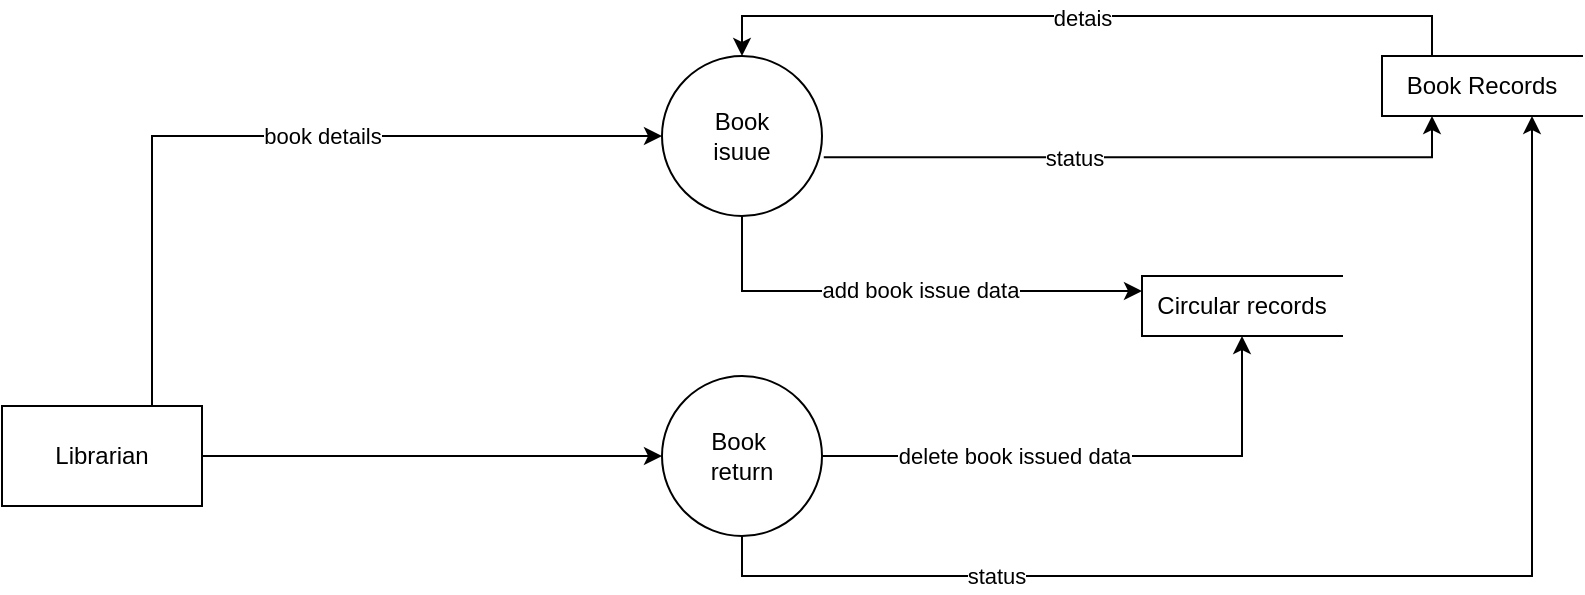 <mxfile version="24.6.4" type="device">
  <diagram name="Page-1" id="LS-HEjnhlWpU-HpajXqx">
    <mxGraphModel dx="958" dy="607" grid="1" gridSize="10" guides="1" tooltips="1" connect="1" arrows="1" fold="1" page="1" pageScale="1" pageWidth="827" pageHeight="1169" math="0" shadow="0">
      <root>
        <mxCell id="0" />
        <mxCell id="1" parent="0" />
        <mxCell id="uFIxf6y6ZIzwiU4qLeei-24" style="edgeStyle=orthogonalEdgeStyle;rounded=0;orthogonalLoop=1;jettySize=auto;html=1;exitX=1.011;exitY=0.633;exitDx=0;exitDy=0;entryX=0.25;entryY=1;entryDx=0;entryDy=0;exitPerimeter=0;" edge="1" parent="1" source="uFIxf6y6ZIzwiU4qLeei-1" target="uFIxf6y6ZIzwiU4qLeei-11">
          <mxGeometry relative="1" as="geometry" />
        </mxCell>
        <mxCell id="uFIxf6y6ZIzwiU4qLeei-25" value="status" style="edgeLabel;html=1;align=center;verticalAlign=middle;resizable=0;points=[];" vertex="1" connectable="0" parent="uFIxf6y6ZIzwiU4qLeei-24">
          <mxGeometry x="-0.269" relative="1" as="geometry">
            <mxPoint x="6" as="offset" />
          </mxGeometry>
        </mxCell>
        <mxCell id="uFIxf6y6ZIzwiU4qLeei-33" style="edgeStyle=orthogonalEdgeStyle;rounded=0;orthogonalLoop=1;jettySize=auto;html=1;exitX=0.5;exitY=1;exitDx=0;exitDy=0;entryX=0;entryY=0.25;entryDx=0;entryDy=0;" edge="1" parent="1" source="uFIxf6y6ZIzwiU4qLeei-1" target="uFIxf6y6ZIzwiU4qLeei-32">
          <mxGeometry relative="1" as="geometry" />
        </mxCell>
        <mxCell id="uFIxf6y6ZIzwiU4qLeei-35" value="add book issue data" style="edgeLabel;html=1;align=center;verticalAlign=middle;resizable=0;points=[];" vertex="1" connectable="0" parent="uFIxf6y6ZIzwiU4qLeei-33">
          <mxGeometry x="0.072" y="-1" relative="1" as="geometry">
            <mxPoint x="-1" y="-2" as="offset" />
          </mxGeometry>
        </mxCell>
        <mxCell id="uFIxf6y6ZIzwiU4qLeei-1" value="Book&lt;div&gt;isuue&lt;/div&gt;" style="shape=ellipse;html=1;dashed=0;whiteSpace=wrap;aspect=fixed;perimeter=ellipsePerimeter;" vertex="1" parent="1">
          <mxGeometry x="360" y="80" width="80" height="80" as="geometry" />
        </mxCell>
        <mxCell id="uFIxf6y6ZIzwiU4qLeei-16" style="edgeStyle=orthogonalEdgeStyle;rounded=0;orthogonalLoop=1;jettySize=auto;html=1;exitX=0.5;exitY=1;exitDx=0;exitDy=0;entryX=0.75;entryY=1;entryDx=0;entryDy=0;" edge="1" parent="1" source="uFIxf6y6ZIzwiU4qLeei-2" target="uFIxf6y6ZIzwiU4qLeei-11">
          <mxGeometry relative="1" as="geometry" />
        </mxCell>
        <mxCell id="uFIxf6y6ZIzwiU4qLeei-26" value="status" style="edgeLabel;html=1;align=center;verticalAlign=middle;resizable=0;points=[];" vertex="1" connectable="0" parent="uFIxf6y6ZIzwiU4qLeei-16">
          <mxGeometry x="-0.534" y="-3" relative="1" as="geometry">
            <mxPoint x="-4" y="-3" as="offset" />
          </mxGeometry>
        </mxCell>
        <mxCell id="uFIxf6y6ZIzwiU4qLeei-34" style="edgeStyle=orthogonalEdgeStyle;rounded=0;orthogonalLoop=1;jettySize=auto;html=1;exitX=1;exitY=0.5;exitDx=0;exitDy=0;entryX=0.5;entryY=1;entryDx=0;entryDy=0;" edge="1" parent="1" source="uFIxf6y6ZIzwiU4qLeei-2" target="uFIxf6y6ZIzwiU4qLeei-32">
          <mxGeometry relative="1" as="geometry" />
        </mxCell>
        <mxCell id="uFIxf6y6ZIzwiU4qLeei-36" value="delete book issued data" style="edgeLabel;html=1;align=center;verticalAlign=middle;resizable=0;points=[];" vertex="1" connectable="0" parent="uFIxf6y6ZIzwiU4qLeei-34">
          <mxGeometry x="-0.372" y="-2" relative="1" as="geometry">
            <mxPoint x="11" y="-2" as="offset" />
          </mxGeometry>
        </mxCell>
        <mxCell id="uFIxf6y6ZIzwiU4qLeei-2" value="Book&amp;nbsp;&lt;div&gt;return&lt;/div&gt;" style="shape=ellipse;html=1;dashed=0;whiteSpace=wrap;aspect=fixed;perimeter=ellipsePerimeter;" vertex="1" parent="1">
          <mxGeometry x="360" y="240" width="80" height="80" as="geometry" />
        </mxCell>
        <mxCell id="uFIxf6y6ZIzwiU4qLeei-5" style="edgeStyle=orthogonalEdgeStyle;rounded=0;orthogonalLoop=1;jettySize=auto;html=1;exitX=0.75;exitY=0;exitDx=0;exitDy=0;entryX=0;entryY=0.5;entryDx=0;entryDy=0;" edge="1" parent="1" source="uFIxf6y6ZIzwiU4qLeei-4" target="uFIxf6y6ZIzwiU4qLeei-1">
          <mxGeometry relative="1" as="geometry" />
        </mxCell>
        <mxCell id="uFIxf6y6ZIzwiU4qLeei-29" value="book details" style="edgeLabel;html=1;align=center;verticalAlign=middle;resizable=0;points=[];" vertex="1" connectable="0" parent="uFIxf6y6ZIzwiU4qLeei-5">
          <mxGeometry x="0.127" y="-2" relative="1" as="geometry">
            <mxPoint y="-2" as="offset" />
          </mxGeometry>
        </mxCell>
        <mxCell id="uFIxf6y6ZIzwiU4qLeei-9" style="edgeStyle=orthogonalEdgeStyle;rounded=0;orthogonalLoop=1;jettySize=auto;html=1;exitX=1;exitY=0.5;exitDx=0;exitDy=0;entryX=0;entryY=0.5;entryDx=0;entryDy=0;" edge="1" parent="1" source="uFIxf6y6ZIzwiU4qLeei-4" target="uFIxf6y6ZIzwiU4qLeei-2">
          <mxGeometry relative="1" as="geometry" />
        </mxCell>
        <mxCell id="uFIxf6y6ZIzwiU4qLeei-4" value="Librarian" style="html=1;dashed=0;whiteSpace=wrap;" vertex="1" parent="1">
          <mxGeometry x="30" y="255" width="100" height="50" as="geometry" />
        </mxCell>
        <mxCell id="uFIxf6y6ZIzwiU4qLeei-23" style="edgeStyle=orthogonalEdgeStyle;rounded=0;orthogonalLoop=1;jettySize=auto;html=1;exitX=0.25;exitY=0;exitDx=0;exitDy=0;entryX=0.5;entryY=0;entryDx=0;entryDy=0;" edge="1" parent="1" source="uFIxf6y6ZIzwiU4qLeei-11" target="uFIxf6y6ZIzwiU4qLeei-1">
          <mxGeometry relative="1" as="geometry" />
        </mxCell>
        <mxCell id="uFIxf6y6ZIzwiU4qLeei-28" value="detais" style="edgeLabel;html=1;align=center;verticalAlign=middle;resizable=0;points=[];" vertex="1" connectable="0" parent="uFIxf6y6ZIzwiU4qLeei-23">
          <mxGeometry x="0.044" y="3" relative="1" as="geometry">
            <mxPoint x="6" y="-2" as="offset" />
          </mxGeometry>
        </mxCell>
        <mxCell id="uFIxf6y6ZIzwiU4qLeei-11" value="Book Records" style="html=1;dashed=0;whiteSpace=wrap;shape=partialRectangle;right=0;" vertex="1" parent="1">
          <mxGeometry x="720" y="80" width="100" height="30" as="geometry" />
        </mxCell>
        <mxCell id="uFIxf6y6ZIzwiU4qLeei-32" value="Circular records" style="html=1;dashed=0;whiteSpace=wrap;shape=partialRectangle;right=0;" vertex="1" parent="1">
          <mxGeometry x="600" y="190" width="100" height="30" as="geometry" />
        </mxCell>
      </root>
    </mxGraphModel>
  </diagram>
</mxfile>
